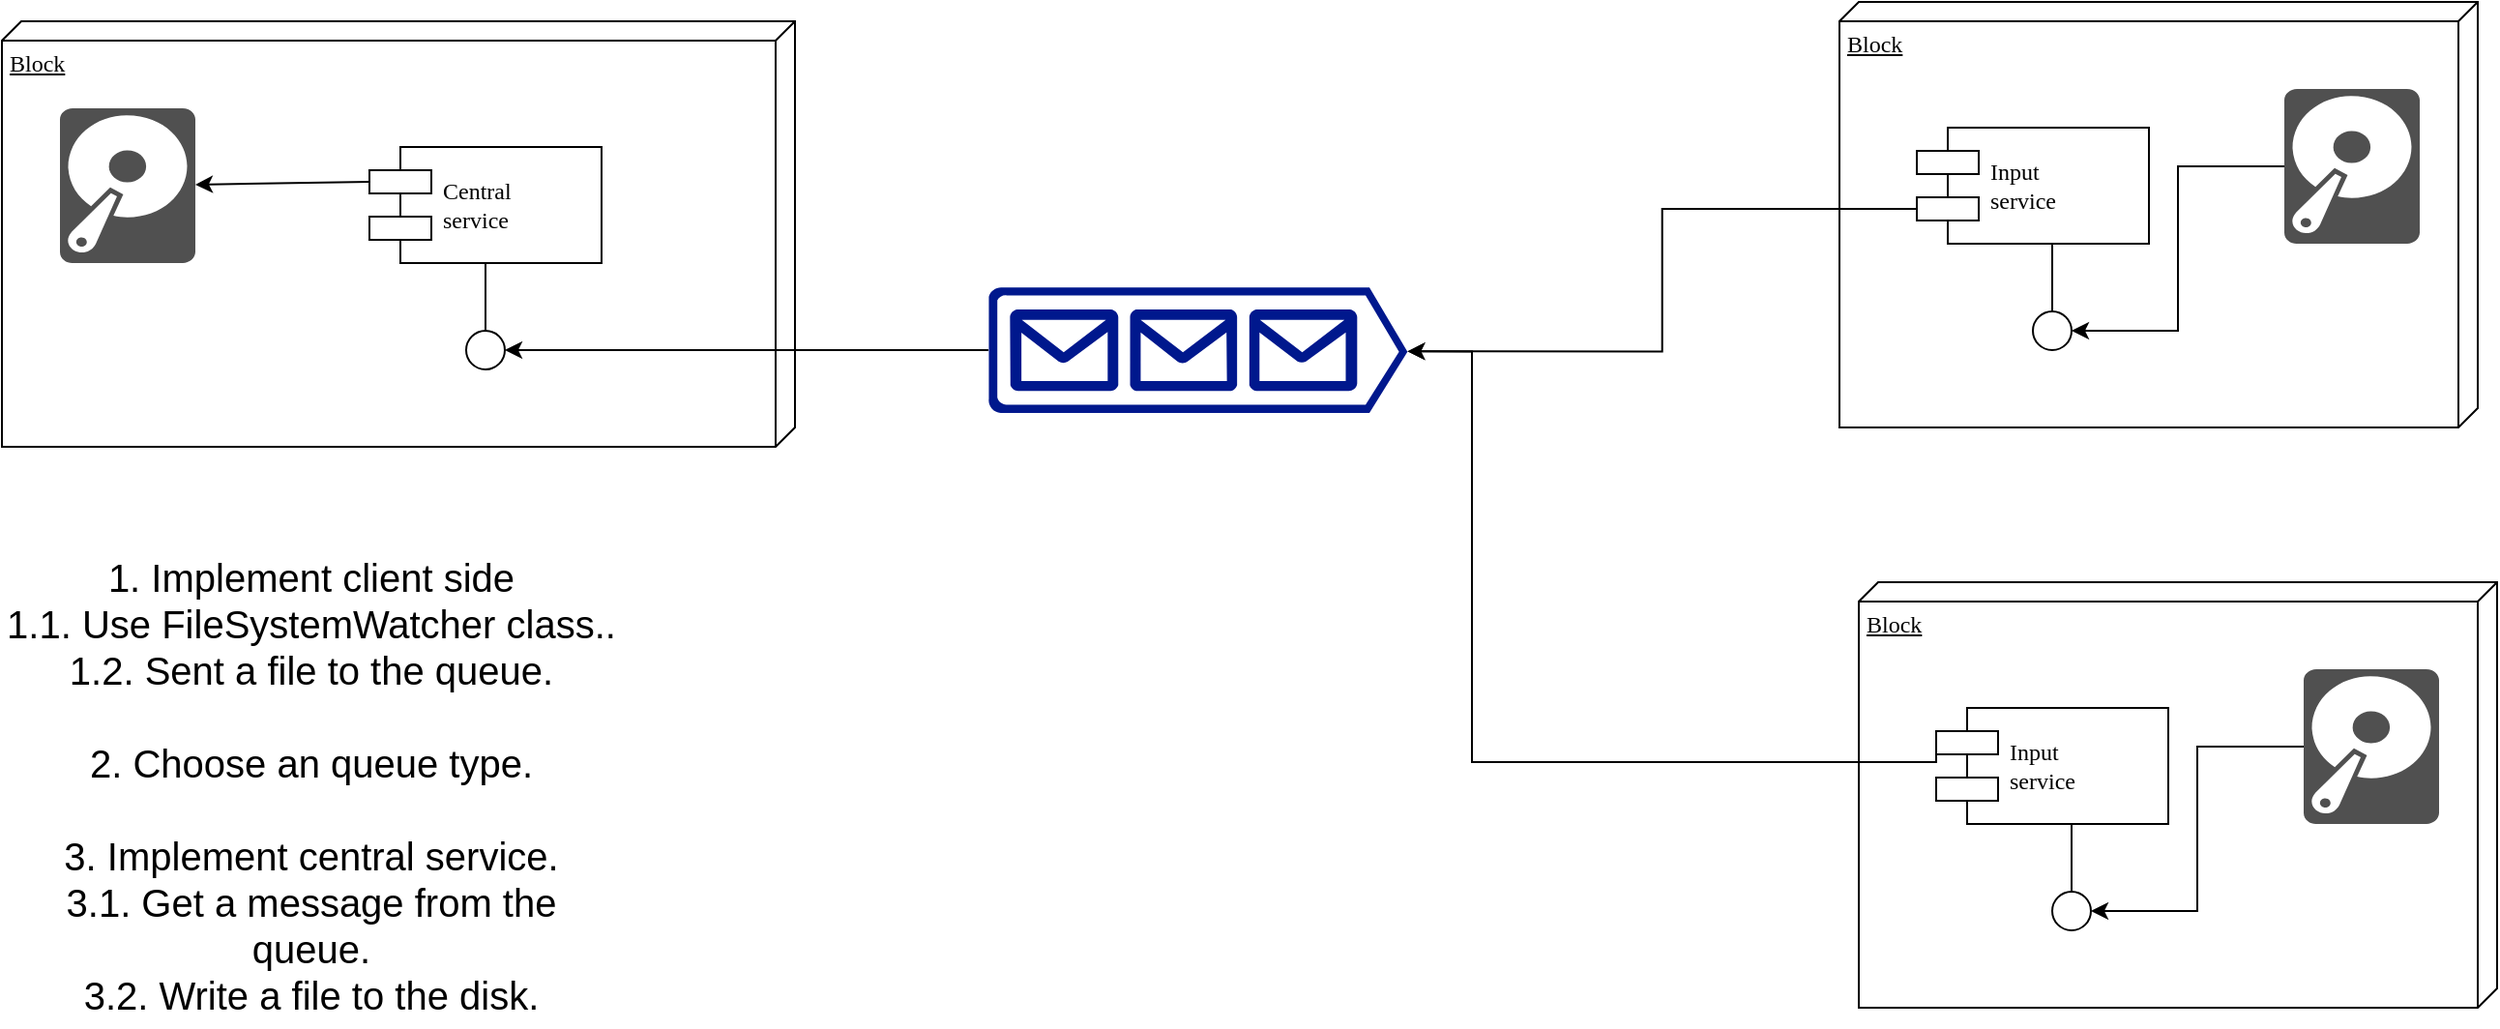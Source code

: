 <mxfile version="14.6.3" type="device"><diagram name="Page-1" id="5f0bae14-7c28-e335-631c-24af17079c00"><mxGraphModel dx="1650" dy="872" grid="1" gridSize="10" guides="1" tooltips="1" connect="1" arrows="1" fold="1" page="1" pageScale="1" pageWidth="1100" pageHeight="850" background="none" math="0" shadow="0"><root><mxCell id="0"/><mxCell id="1" parent="0"/><mxCell id="39150e848f15840c-1" value="Block" style="verticalAlign=top;align=left;spacingTop=8;spacingLeft=2;spacingRight=12;shape=cube;size=10;direction=south;fontStyle=4;html=1;rounded=0;shadow=0;comic=0;labelBackgroundColor=none;strokeWidth=1;fontFamily=Verdana;fontSize=12" parent="1" vertex="1"><mxGeometry x="120" y="70" width="410" height="220" as="geometry"/></mxCell><mxCell id="39150e848f15840c-2" value="Block" style="verticalAlign=top;align=left;spacingTop=8;spacingLeft=2;spacingRight=12;shape=cube;size=10;direction=south;fontStyle=4;html=1;rounded=0;shadow=0;comic=0;labelBackgroundColor=none;strokeWidth=1;fontFamily=Verdana;fontSize=12" parent="1" vertex="1"><mxGeometry x="1070" y="60" width="330" height="220" as="geometry"/></mxCell><mxCell id="39150e848f15840c-5" value="Central &lt;br&gt;service" style="shape=component;align=left;spacingLeft=36;rounded=0;shadow=0;comic=0;labelBackgroundColor=none;strokeWidth=1;fontFamily=Verdana;fontSize=12;html=1;" parent="1" vertex="1"><mxGeometry x="310" y="135" width="120" height="60" as="geometry"/></mxCell><mxCell id="39150e848f15840c-6" value="" style="ellipse;whiteSpace=wrap;html=1;rounded=0;shadow=0;comic=0;labelBackgroundColor=none;strokeWidth=1;fontFamily=Verdana;fontSize=12;align=center;" parent="1" vertex="1"><mxGeometry x="360" y="230" width="20" height="20" as="geometry"/></mxCell><mxCell id="tGe_8WqPEajoCcrhxfGM-13" style="edgeStyle=orthogonalEdgeStyle;rounded=0;orthogonalLoop=1;jettySize=auto;html=1;exitX=0;exitY=0.7;exitDx=0;exitDy=0;entryX=1;entryY=0.51;entryDx=0;entryDy=0;entryPerimeter=0;" edge="1" parent="1" source="39150e848f15840c-7" target="tGe_8WqPEajoCcrhxfGM-6"><mxGeometry relative="1" as="geometry"/></mxCell><mxCell id="39150e848f15840c-7" value="Input&lt;br&gt;service" style="shape=component;align=left;spacingLeft=36;rounded=0;shadow=0;comic=0;labelBackgroundColor=none;strokeWidth=1;fontFamily=Verdana;fontSize=12;html=1;" parent="1" vertex="1"><mxGeometry x="1110" y="125" width="120" height="60" as="geometry"/></mxCell><mxCell id="39150e848f15840c-9" value="" style="ellipse;whiteSpace=wrap;html=1;rounded=0;shadow=0;comic=0;labelBackgroundColor=none;strokeWidth=1;fontFamily=Verdana;fontSize=12;align=center;" parent="1" vertex="1"><mxGeometry x="1170" y="220" width="20" height="20" as="geometry"/></mxCell><mxCell id="39150e848f15840c-13" style="edgeStyle=elbowEdgeStyle;rounded=0;html=1;labelBackgroundColor=none;startArrow=none;startFill=0;startSize=8;endArrow=none;endFill=0;endSize=16;fontFamily=Verdana;fontSize=12;" parent="1" source="39150e848f15840c-9" target="39150e848f15840c-7" edge="1"><mxGeometry relative="1" as="geometry"/></mxCell><mxCell id="39150e848f15840c-14" style="edgeStyle=elbowEdgeStyle;rounded=0;html=1;labelBackgroundColor=none;startArrow=none;startFill=0;startSize=8;endArrow=none;endFill=0;endSize=16;fontFamily=Verdana;fontSize=12;" parent="1" source="39150e848f15840c-6" target="39150e848f15840c-5" edge="1"><mxGeometry relative="1" as="geometry"/></mxCell><mxCell id="tGe_8WqPEajoCcrhxfGM-3" value="" style="pointerEvents=1;shadow=0;dashed=0;html=1;strokeColor=none;fillColor=#505050;labelPosition=center;verticalLabelPosition=bottom;verticalAlign=top;outlineConnect=0;align=center;shape=mxgraph.office.devices.hard_disk;" vertex="1" parent="1"><mxGeometry x="150" y="115" width="70" height="80" as="geometry"/></mxCell><mxCell id="tGe_8WqPEajoCcrhxfGM-4" value="" style="endArrow=classic;html=1;exitX=0;exitY=0.3;exitDx=0;exitDy=0;" edge="1" parent="1" source="39150e848f15840c-5" target="tGe_8WqPEajoCcrhxfGM-3"><mxGeometry width="50" height="50" relative="1" as="geometry"><mxPoint x="520" y="160" as="sourcePoint"/><mxPoint x="570" y="110" as="targetPoint"/></mxGeometry></mxCell><mxCell id="tGe_8WqPEajoCcrhxfGM-8" value="" style="edgeStyle=orthogonalEdgeStyle;rounded=0;orthogonalLoop=1;jettySize=auto;html=1;entryX=1;entryY=0.5;entryDx=0;entryDy=0;" edge="1" parent="1" source="tGe_8WqPEajoCcrhxfGM-6" target="39150e848f15840c-6"><mxGeometry relative="1" as="geometry"><mxPoint x="638.3" y="197.5" as="targetPoint"/></mxGeometry></mxCell><mxCell id="tGe_8WqPEajoCcrhxfGM-6" value="" style="aspect=fixed;pointerEvents=1;shadow=0;dashed=0;html=1;strokeColor=none;labelPosition=center;verticalLabelPosition=bottom;verticalAlign=top;align=center;fillColor=#00188D;shape=mxgraph.azure.queue_generic" vertex="1" parent="1"><mxGeometry x="630" y="207.5" width="216.67" height="65" as="geometry"/></mxCell><mxCell id="tGe_8WqPEajoCcrhxfGM-12" style="edgeStyle=orthogonalEdgeStyle;rounded=0;orthogonalLoop=1;jettySize=auto;html=1;entryX=1;entryY=0.5;entryDx=0;entryDy=0;" edge="1" parent="1" source="tGe_8WqPEajoCcrhxfGM-9" target="39150e848f15840c-9"><mxGeometry relative="1" as="geometry"/></mxCell><mxCell id="tGe_8WqPEajoCcrhxfGM-9" value="" style="pointerEvents=1;shadow=0;dashed=0;html=1;strokeColor=none;fillColor=#505050;labelPosition=center;verticalLabelPosition=bottom;verticalAlign=top;outlineConnect=0;align=center;shape=mxgraph.office.devices.hard_disk;" vertex="1" parent="1"><mxGeometry x="1300" y="105" width="70" height="80" as="geometry"/></mxCell><mxCell id="tGe_8WqPEajoCcrhxfGM-14" value="Block" style="verticalAlign=top;align=left;spacingTop=8;spacingLeft=2;spacingRight=12;shape=cube;size=10;direction=south;fontStyle=4;html=1;rounded=0;shadow=0;comic=0;labelBackgroundColor=none;strokeWidth=1;fontFamily=Verdana;fontSize=12" vertex="1" parent="1"><mxGeometry x="1080" y="360" width="330" height="220" as="geometry"/></mxCell><mxCell id="tGe_8WqPEajoCcrhxfGM-20" style="edgeStyle=orthogonalEdgeStyle;rounded=0;orthogonalLoop=1;jettySize=auto;html=1;exitX=0;exitY=0.3;exitDx=0;exitDy=0;entryX=1;entryY=0.51;entryDx=0;entryDy=0;entryPerimeter=0;" edge="1" parent="1" source="tGe_8WqPEajoCcrhxfGM-15" target="tGe_8WqPEajoCcrhxfGM-6"><mxGeometry relative="1" as="geometry"><Array as="points"><mxPoint x="880" y="453"/><mxPoint x="880" y="241"/></Array></mxGeometry></mxCell><mxCell id="tGe_8WqPEajoCcrhxfGM-15" value="Input&lt;br&gt;service" style="shape=component;align=left;spacingLeft=36;rounded=0;shadow=0;comic=0;labelBackgroundColor=none;strokeWidth=1;fontFamily=Verdana;fontSize=12;html=1;" vertex="1" parent="1"><mxGeometry x="1120" y="425" width="120" height="60" as="geometry"/></mxCell><mxCell id="tGe_8WqPEajoCcrhxfGM-16" value="" style="ellipse;whiteSpace=wrap;html=1;rounded=0;shadow=0;comic=0;labelBackgroundColor=none;strokeWidth=1;fontFamily=Verdana;fontSize=12;align=center;" vertex="1" parent="1"><mxGeometry x="1180" y="520" width="20" height="20" as="geometry"/></mxCell><mxCell id="tGe_8WqPEajoCcrhxfGM-17" style="edgeStyle=elbowEdgeStyle;rounded=0;html=1;labelBackgroundColor=none;startArrow=none;startFill=0;startSize=8;endArrow=none;endFill=0;endSize=16;fontFamily=Verdana;fontSize=12;" edge="1" parent="1" source="tGe_8WqPEajoCcrhxfGM-16" target="tGe_8WqPEajoCcrhxfGM-15"><mxGeometry relative="1" as="geometry"/></mxCell><mxCell id="tGe_8WqPEajoCcrhxfGM-18" style="edgeStyle=orthogonalEdgeStyle;rounded=0;orthogonalLoop=1;jettySize=auto;html=1;entryX=1;entryY=0.5;entryDx=0;entryDy=0;" edge="1" parent="1" source="tGe_8WqPEajoCcrhxfGM-19" target="tGe_8WqPEajoCcrhxfGM-16"><mxGeometry relative="1" as="geometry"/></mxCell><mxCell id="tGe_8WqPEajoCcrhxfGM-19" value="" style="pointerEvents=1;shadow=0;dashed=0;html=1;strokeColor=none;fillColor=#505050;labelPosition=center;verticalLabelPosition=bottom;verticalAlign=top;outlineConnect=0;align=center;shape=mxgraph.office.devices.hard_disk;" vertex="1" parent="1"><mxGeometry x="1310" y="405" width="70" height="80" as="geometry"/></mxCell><mxCell id="tGe_8WqPEajoCcrhxfGM-21" value="&lt;span style=&quot;font-size: 20px&quot;&gt;1. Implement client side&lt;br&gt;1.1. Use FileSystemWatcher class..&lt;br&gt;1.2. Sent a file to the queue.&lt;br&gt;&lt;br&gt;2. Choose an queue type.&lt;br&gt;&lt;br&gt;3. Implement central service.&lt;br&gt;3.1. Get a message from the queue.&lt;br&gt;3.2. Write a file to the disk.&lt;br&gt;&lt;/span&gt;" style="text;html=1;strokeColor=none;fillColor=none;align=center;verticalAlign=middle;whiteSpace=wrap;rounded=0;" vertex="1" parent="1"><mxGeometry x="120" y="340" width="320" height="250" as="geometry"/></mxCell></root></mxGraphModel></diagram></mxfile>